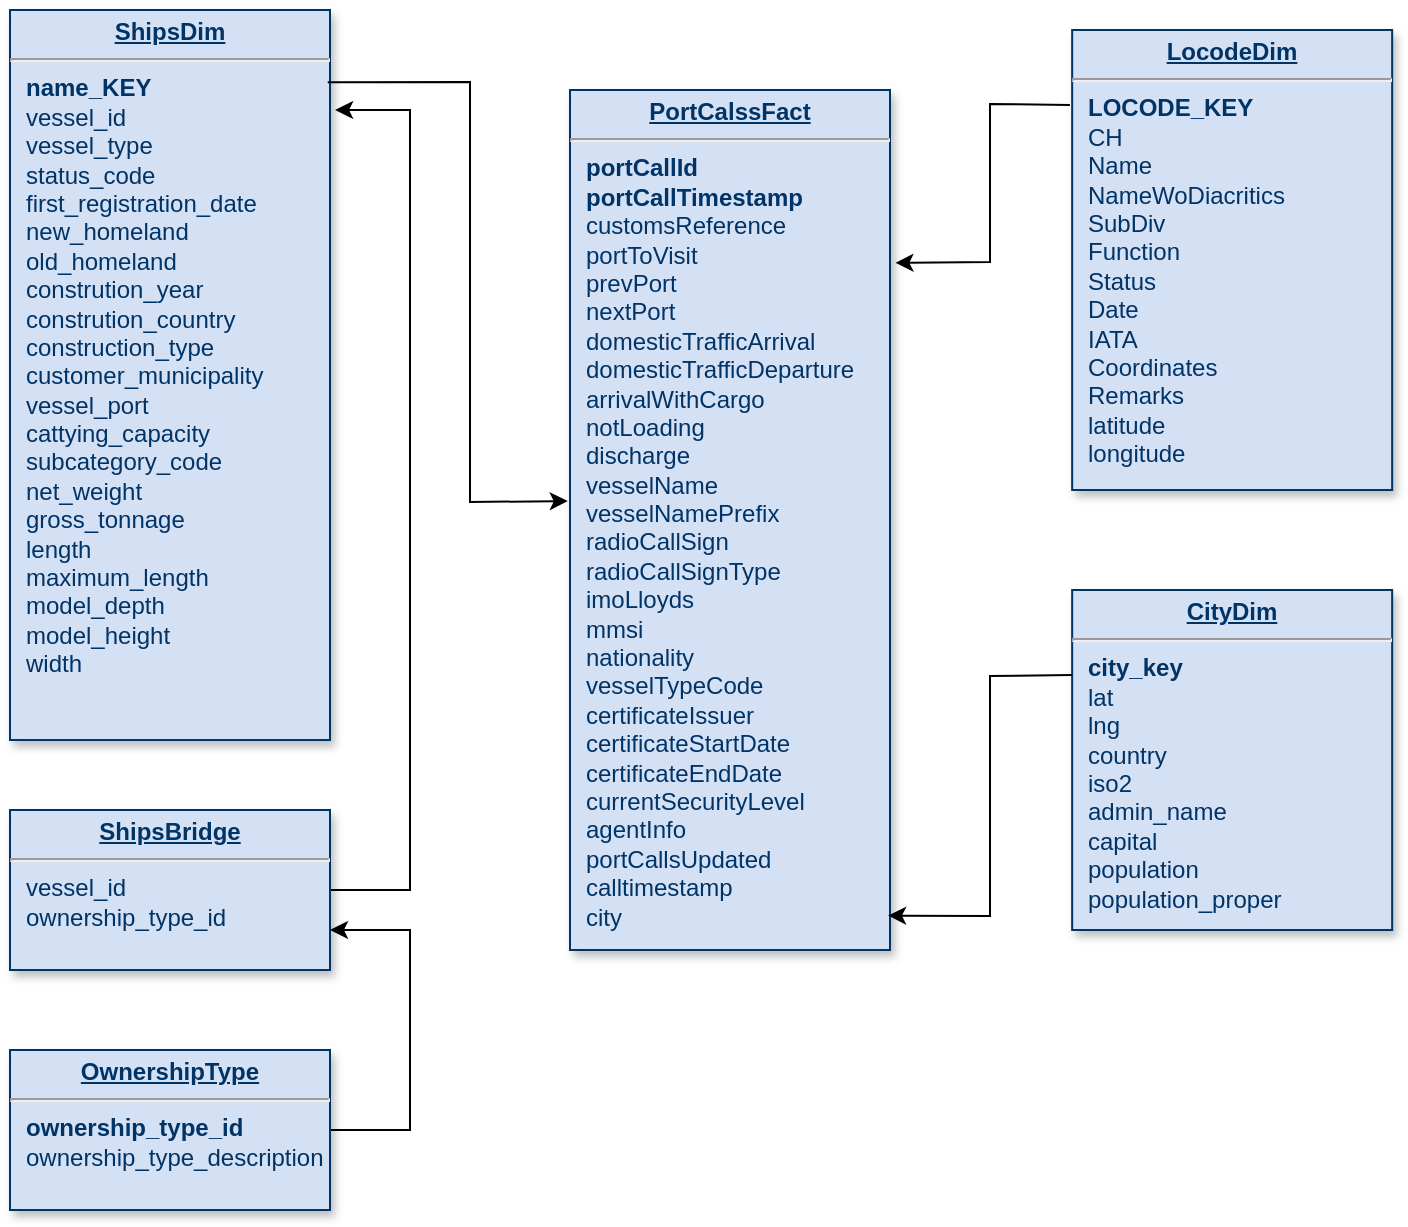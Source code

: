 <mxfile version="20.2.2" type="device"><diagram name="Page-1" id="efa7a0a1-bf9b-a30e-e6df-94a7791c09e9"><mxGraphModel dx="1572" dy="680" grid="1" gridSize="10" guides="1" tooltips="1" connect="1" arrows="1" fold="1" page="1" pageScale="1" pageWidth="826" pageHeight="1169" background="none" math="0" shadow="0"><root><mxCell id="0"/><mxCell id="1" parent="0"/><mxCell id="20" value="&lt;p style=&quot;margin: 0px; margin-top: 4px; text-align: center; text-decoration: underline;&quot;&gt;&lt;b&gt;CityDim&lt;/b&gt;&lt;/p&gt;&lt;hr&gt;&lt;p style=&quot;margin: 0px; margin-left: 8px;&quot;&gt;&lt;b&gt;city_key&lt;/b&gt;&lt;/p&gt;&lt;p style=&quot;margin: 0px; margin-left: 8px;&quot;&gt;lat&lt;/p&gt;&lt;p style=&quot;margin: 0px; margin-left: 8px;&quot;&gt;lng&lt;/p&gt;&lt;p style=&quot;margin: 0px; margin-left: 8px;&quot;&gt;country&lt;/p&gt;&lt;p style=&quot;margin: 0px; margin-left: 8px;&quot;&gt;iso2&lt;/p&gt;&lt;p style=&quot;margin: 0px; margin-left: 8px;&quot;&gt;admin_name&lt;/p&gt;&lt;p style=&quot;margin: 0px; margin-left: 8px;&quot;&gt;capital&lt;/p&gt;&lt;p style=&quot;margin: 0px; margin-left: 8px;&quot;&gt;population&lt;/p&gt;&lt;p style=&quot;margin: 0px; margin-left: 8px;&quot;&gt;population_proper&lt;/p&gt;" style="verticalAlign=top;align=left;overflow=fill;fontSize=12;fontFamily=Helvetica;html=1;strokeColor=#003366;shadow=1;fillColor=#D4E1F5;fontColor=#003366" parent="1" vertex="1"><mxGeometry x="591.08" y="590" width="160" height="170" as="geometry"/></mxCell><mxCell id="CgsOWiJxJL2iMnTodzFp-123" style="edgeStyle=orthogonalEdgeStyle;rounded=0;orthogonalLoop=1;jettySize=auto;html=1;exitX=1;exitY=0.5;exitDx=0;exitDy=0;entryX=1.016;entryY=0.137;entryDx=0;entryDy=0;entryPerimeter=0;" edge="1" parent="1" source="21" target="28"><mxGeometry relative="1" as="geometry"><mxPoint x="260" y="340" as="targetPoint"/><Array as="points"><mxPoint x="260" y="740"/><mxPoint x="260" y="350"/></Array></mxGeometry></mxCell><mxCell id="21" value="&lt;p style=&quot;margin: 0px; margin-top: 4px; text-align: center; text-decoration: underline;&quot;&gt;&lt;b&gt;ShipsBridge&lt;/b&gt;&lt;/p&gt;&lt;hr&gt;&lt;p style=&quot;margin: 0px; margin-left: 8px;&quot;&gt;vessel_id&lt;span style=&quot;&quot;&gt;&#9;&lt;/span&gt;&lt;/p&gt;&lt;p style=&quot;margin: 0px; margin-left: 8px;&quot;&gt;ownership_type_id&lt;br&gt;&lt;/p&gt;" style="verticalAlign=top;align=left;overflow=fill;fontSize=12;fontFamily=Helvetica;html=1;strokeColor=#003366;shadow=1;fillColor=#D4E1F5;fontColor=#003366" parent="1" vertex="1"><mxGeometry x="60" y="700" width="160" height="80" as="geometry"/></mxCell><mxCell id="24" value="&lt;p style=&quot;margin: 0px; margin-top: 4px; text-align: center; text-decoration: underline;&quot;&gt;&lt;b&gt;LocodeDim&lt;/b&gt;&lt;/p&gt;&lt;hr&gt;&lt;p style=&quot;margin: 0px; margin-left: 8px;&quot;&gt;&lt;b style=&quot;background-color: initial;&quot;&gt;LOCODE_KEY&lt;/b&gt;&lt;br&gt;&lt;/p&gt;&lt;p style=&quot;margin: 0px; margin-left: 8px;&quot;&gt;CH&lt;/p&gt;&lt;p style=&quot;margin: 0px; margin-left: 8px;&quot;&gt;Name&lt;/p&gt;&lt;p style=&quot;margin: 0px; margin-left: 8px;&quot;&gt;NameWoDiacritics&lt;/p&gt;&lt;p style=&quot;margin: 0px; margin-left: 8px;&quot;&gt;SubDiv&lt;/p&gt;&lt;p style=&quot;margin: 0px; margin-left: 8px;&quot;&gt;Function&lt;/p&gt;&lt;p style=&quot;margin: 0px; margin-left: 8px;&quot;&gt;Status&lt;/p&gt;&lt;p style=&quot;margin: 0px; margin-left: 8px;&quot;&gt;Date&lt;/p&gt;&lt;p style=&quot;margin: 0px; margin-left: 8px;&quot;&gt;IATA&lt;/p&gt;&lt;p style=&quot;margin: 0px; margin-left: 8px;&quot;&gt;Coordinates&lt;/p&gt;&lt;p style=&quot;margin: 0px; margin-left: 8px;&quot;&gt;Remarks&lt;/p&gt;&lt;p style=&quot;margin: 0px; margin-left: 8px;&quot;&gt;latitude&lt;/p&gt;&lt;p style=&quot;margin: 0px; margin-left: 8px;&quot;&gt;longitude&lt;/p&gt;" style="verticalAlign=top;align=left;overflow=fill;fontSize=12;fontFamily=Helvetica;html=1;strokeColor=#003366;shadow=1;fillColor=#D4E1F5;fontColor=#003366" parent="1" vertex="1"><mxGeometry x="591.08" y="310" width="160" height="230" as="geometry"/></mxCell><mxCell id="28" value="&lt;p style=&quot;margin: 0px; margin-top: 4px; text-align: center; text-decoration: underline;&quot;&gt;&lt;b&gt;ShipsDim&lt;/b&gt;&lt;/p&gt;&lt;hr&gt;&lt;p style=&quot;margin: 0px; margin-left: 8px;&quot;&gt;&lt;b&gt;name_KEY&lt;/b&gt;&lt;b&gt;&lt;br&gt;&lt;/b&gt;&lt;/p&gt;&lt;p style=&quot;margin: 0px; margin-left: 8px;&quot;&gt;vessel_id&lt;/p&gt;&lt;p style=&quot;margin: 0px 0px 0px 8px;&quot;&gt;vessel_type&lt;/p&gt;&lt;p style=&quot;margin: 0px 0px 0px 8px;&quot;&gt;status_code&lt;/p&gt;&lt;p style=&quot;margin: 0px 0px 0px 8px;&quot;&gt;first_registration_date&lt;/p&gt;&lt;p style=&quot;margin: 0px; margin-left: 8px;&quot;&gt;new_homeland&lt;/p&gt;&lt;p style=&quot;margin: 0px; margin-left: 8px;&quot;&gt;old_homeland&lt;/p&gt;&lt;p style=&quot;margin: 0px; margin-left: 8px;&quot;&gt;constrution_year&lt;/p&gt;&lt;p style=&quot;margin: 0px; margin-left: 8px;&quot;&gt;constrution_country&lt;/p&gt;&lt;p style=&quot;margin: 0px; margin-left: 8px;&quot;&gt;construction_type&lt;/p&gt;&lt;p style=&quot;margin: 0px; margin-left: 8px;&quot;&gt;customer_municipality&lt;/p&gt;&lt;p style=&quot;margin: 0px; margin-left: 8px;&quot;&gt;vessel_port&lt;/p&gt;&lt;p style=&quot;margin: 0px; margin-left: 8px;&quot;&gt;cattying_capacity&lt;/p&gt;&lt;p style=&quot;margin: 0px; margin-left: 8px;&quot;&gt;subcategory_code&lt;/p&gt;&lt;p style=&quot;margin: 0px; margin-left: 8px;&quot;&gt;net_weight&lt;/p&gt;&lt;p style=&quot;margin: 0px; margin-left: 8px;&quot;&gt;gross_tonnage&lt;/p&gt;&lt;p style=&quot;margin: 0px; margin-left: 8px;&quot;&gt;length&lt;/p&gt;&lt;p style=&quot;margin: 0px; margin-left: 8px;&quot;&gt;maximum_length&lt;/p&gt;&lt;p style=&quot;margin: 0px; margin-left: 8px;&quot;&gt;model_depth&lt;/p&gt;&lt;p style=&quot;margin: 0px; margin-left: 8px;&quot;&gt;model_height&lt;/p&gt;&lt;p style=&quot;margin: 0px; margin-left: 8px;&quot;&gt;width&lt;/p&gt;" style="verticalAlign=top;align=left;overflow=fill;fontSize=12;fontFamily=Helvetica;html=1;strokeColor=#003366;shadow=1;fillColor=#D4E1F5;fontColor=#003366" parent="1" vertex="1"><mxGeometry x="60" y="300" width="160" height="365" as="geometry"/></mxCell><mxCell id="29" value="&lt;p style=&quot;margin: 0px; margin-top: 4px; text-align: center; text-decoration: underline;&quot;&gt;&lt;b&gt;PortCalssFact&lt;/b&gt;&lt;/p&gt;&lt;hr&gt;&lt;p style=&quot;margin: 0px; margin-left: 8px;&quot;&gt;&lt;b&gt;portCallId&lt;/b&gt;&lt;/p&gt;&lt;p style=&quot;margin: 0px; margin-left: 8px;&quot;&gt;&lt;b&gt;portCallTimestamp&lt;/b&gt;&lt;/p&gt;&lt;p style=&quot;margin: 0px; margin-left: 8px;&quot;&gt;customsReference&lt;/p&gt;&lt;p style=&quot;margin: 0px; margin-left: 8px;&quot;&gt;portToVisit&lt;/p&gt;&lt;p style=&quot;margin: 0px; margin-left: 8px;&quot;&gt;prevPort&lt;/p&gt;&lt;p style=&quot;margin: 0px; margin-left: 8px;&quot;&gt;nextPort&lt;/p&gt;&lt;p style=&quot;margin: 0px; margin-left: 8px;&quot;&gt;domesticTrafficArrival&lt;/p&gt;&lt;p style=&quot;margin: 0px; margin-left: 8px;&quot;&gt;domesticTrafficDeparture&lt;/p&gt;&lt;p style=&quot;margin: 0px; margin-left: 8px;&quot;&gt;arrivalWithCargo&lt;/p&gt;&lt;p style=&quot;margin: 0px; margin-left: 8px;&quot;&gt;notLoading&lt;/p&gt;&lt;p style=&quot;margin: 0px; margin-left: 8px;&quot;&gt;discharge&lt;/p&gt;&lt;p style=&quot;margin: 0px; margin-left: 8px;&quot;&gt;vesselName&lt;/p&gt;&lt;p style=&quot;margin: 0px; margin-left: 8px;&quot;&gt;vesselNamePrefix&lt;/p&gt;&lt;p style=&quot;margin: 0px; margin-left: 8px;&quot;&gt;radioCallSign&lt;/p&gt;&lt;p style=&quot;margin: 0px; margin-left: 8px;&quot;&gt;radioCallSignType&lt;/p&gt;&lt;p style=&quot;margin: 0px; margin-left: 8px;&quot;&gt;imoLloyds&lt;/p&gt;&lt;p style=&quot;margin: 0px; margin-left: 8px;&quot;&gt;mmsi&lt;/p&gt;&lt;p style=&quot;margin: 0px; margin-left: 8px;&quot;&gt;nationality&lt;/p&gt;&lt;p style=&quot;margin: 0px; margin-left: 8px;&quot;&gt;vesselTypeCode&lt;/p&gt;&lt;p style=&quot;margin: 0px; margin-left: 8px;&quot;&gt;certificateIssuer&lt;/p&gt;&lt;p style=&quot;margin: 0px; margin-left: 8px;&quot;&gt;certificateStartDate&lt;/p&gt;&lt;p style=&quot;margin: 0px; margin-left: 8px;&quot;&gt;certificateEndDate&lt;/p&gt;&lt;p style=&quot;margin: 0px; margin-left: 8px;&quot;&gt;currentSecurityLevel&lt;/p&gt;&lt;p style=&quot;margin: 0px; margin-left: 8px;&quot;&gt;agentInfo&lt;/p&gt;&lt;p style=&quot;margin: 0px; margin-left: 8px;&quot;&gt;portCallsUpdated&lt;/p&gt;&lt;p style=&quot;margin: 0px; margin-left: 8px;&quot;&gt;calltimestamp&lt;/p&gt;&lt;p style=&quot;margin: 0px; margin-left: 8px;&quot;&gt;city&lt;/p&gt;" style="verticalAlign=top;align=left;overflow=fill;fontSize=12;fontFamily=Helvetica;html=1;strokeColor=#003366;shadow=1;fillColor=#D4E1F5;fontColor=#003366" parent="1" vertex="1"><mxGeometry x="340" y="340" width="160" height="430" as="geometry"/></mxCell><mxCell id="CgsOWiJxJL2iMnTodzFp-118" value="" style="endArrow=classic;html=1;rounded=0;exitX=-0.007;exitY=0.163;exitDx=0;exitDy=0;exitPerimeter=0;entryX=1.017;entryY=0.201;entryDx=0;entryDy=0;entryPerimeter=0;" edge="1" parent="1" source="24" target="29"><mxGeometry width="50" height="50" relative="1" as="geometry"><mxPoint x="530" y="570" as="sourcePoint"/><mxPoint x="580" y="520" as="targetPoint"/><Array as="points"><mxPoint x="550" y="347"/><mxPoint x="550" y="426"/></Array></mxGeometry></mxCell><mxCell id="CgsOWiJxJL2iMnTodzFp-122" style="edgeStyle=orthogonalEdgeStyle;rounded=0;orthogonalLoop=1;jettySize=auto;html=1;exitX=1;exitY=0.5;exitDx=0;exitDy=0;entryX=1;entryY=0.75;entryDx=0;entryDy=0;" edge="1" parent="1" source="CgsOWiJxJL2iMnTodzFp-121" target="21"><mxGeometry relative="1" as="geometry"><Array as="points"><mxPoint x="260" y="860"/><mxPoint x="260" y="760"/></Array></mxGeometry></mxCell><mxCell id="CgsOWiJxJL2iMnTodzFp-121" value="&lt;p style=&quot;margin: 0px; margin-top: 4px; text-align: center; text-decoration: underline;&quot;&gt;&lt;b&gt;OwnershipType&lt;/b&gt;&lt;/p&gt;&lt;hr&gt;&lt;p style=&quot;margin: 0px; margin-left: 8px;&quot;&gt;&lt;b&gt;ownership_type_id&lt;/b&gt;&lt;/p&gt;&lt;p style=&quot;margin: 0px; margin-left: 8px;&quot;&gt;ownership_type_description&lt;/p&gt;" style="verticalAlign=top;align=left;overflow=fill;fontSize=12;fontFamily=Helvetica;html=1;strokeColor=#003366;shadow=1;fillColor=#D4E1F5;fontColor=#003366" vertex="1" parent="1"><mxGeometry x="60" y="820" width="160" height="80" as="geometry"/></mxCell><mxCell id="CgsOWiJxJL2iMnTodzFp-124" value="" style="endArrow=classic;html=1;rounded=0;entryX=-0.007;entryY=0.478;entryDx=0;entryDy=0;entryPerimeter=0;exitX=0.993;exitY=0.099;exitDx=0;exitDy=0;exitPerimeter=0;" edge="1" parent="1" source="28" target="29"><mxGeometry width="50" height="50" relative="1" as="geometry"><mxPoint x="220" y="360" as="sourcePoint"/><mxPoint x="300" y="680" as="targetPoint"/><Array as="points"><mxPoint x="290" y="336"/><mxPoint x="290" y="360"/><mxPoint x="290" y="546"/></Array></mxGeometry></mxCell><mxCell id="CgsOWiJxJL2iMnTodzFp-126" value="" style="endArrow=classic;html=1;rounded=0;exitX=0;exitY=0.25;exitDx=0;exitDy=0;entryX=0.994;entryY=0.96;entryDx=0;entryDy=0;entryPerimeter=0;" edge="1" parent="1" source="20" target="29"><mxGeometry width="50" height="50" relative="1" as="geometry"><mxPoint x="260" y="650" as="sourcePoint"/><mxPoint x="310" y="600" as="targetPoint"/><Array as="points"><mxPoint x="550" y="633"/><mxPoint x="550" y="753"/></Array></mxGeometry></mxCell></root></mxGraphModel></diagram></mxfile>